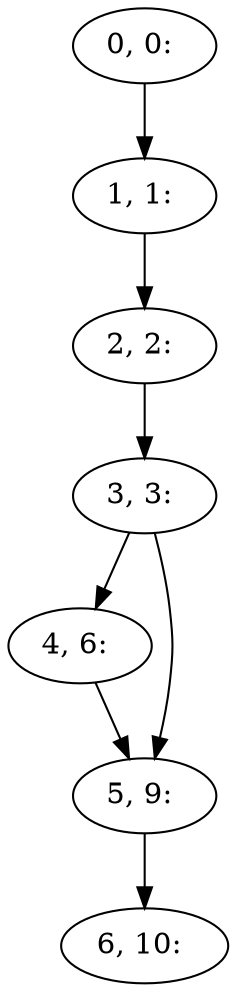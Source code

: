 digraph G {
0[label="0, 0: "];
1[label="1, 1: "];
2[label="2, 2: "];
3[label="3, 3: "];
4[label="4, 6: "];
5[label="5, 9: "];
6[label="6, 10: "];
0->1 ;
1->2 ;
2->3 ;
3->4 ;
3->5 ;
4->5 ;
5->6 ;
}
